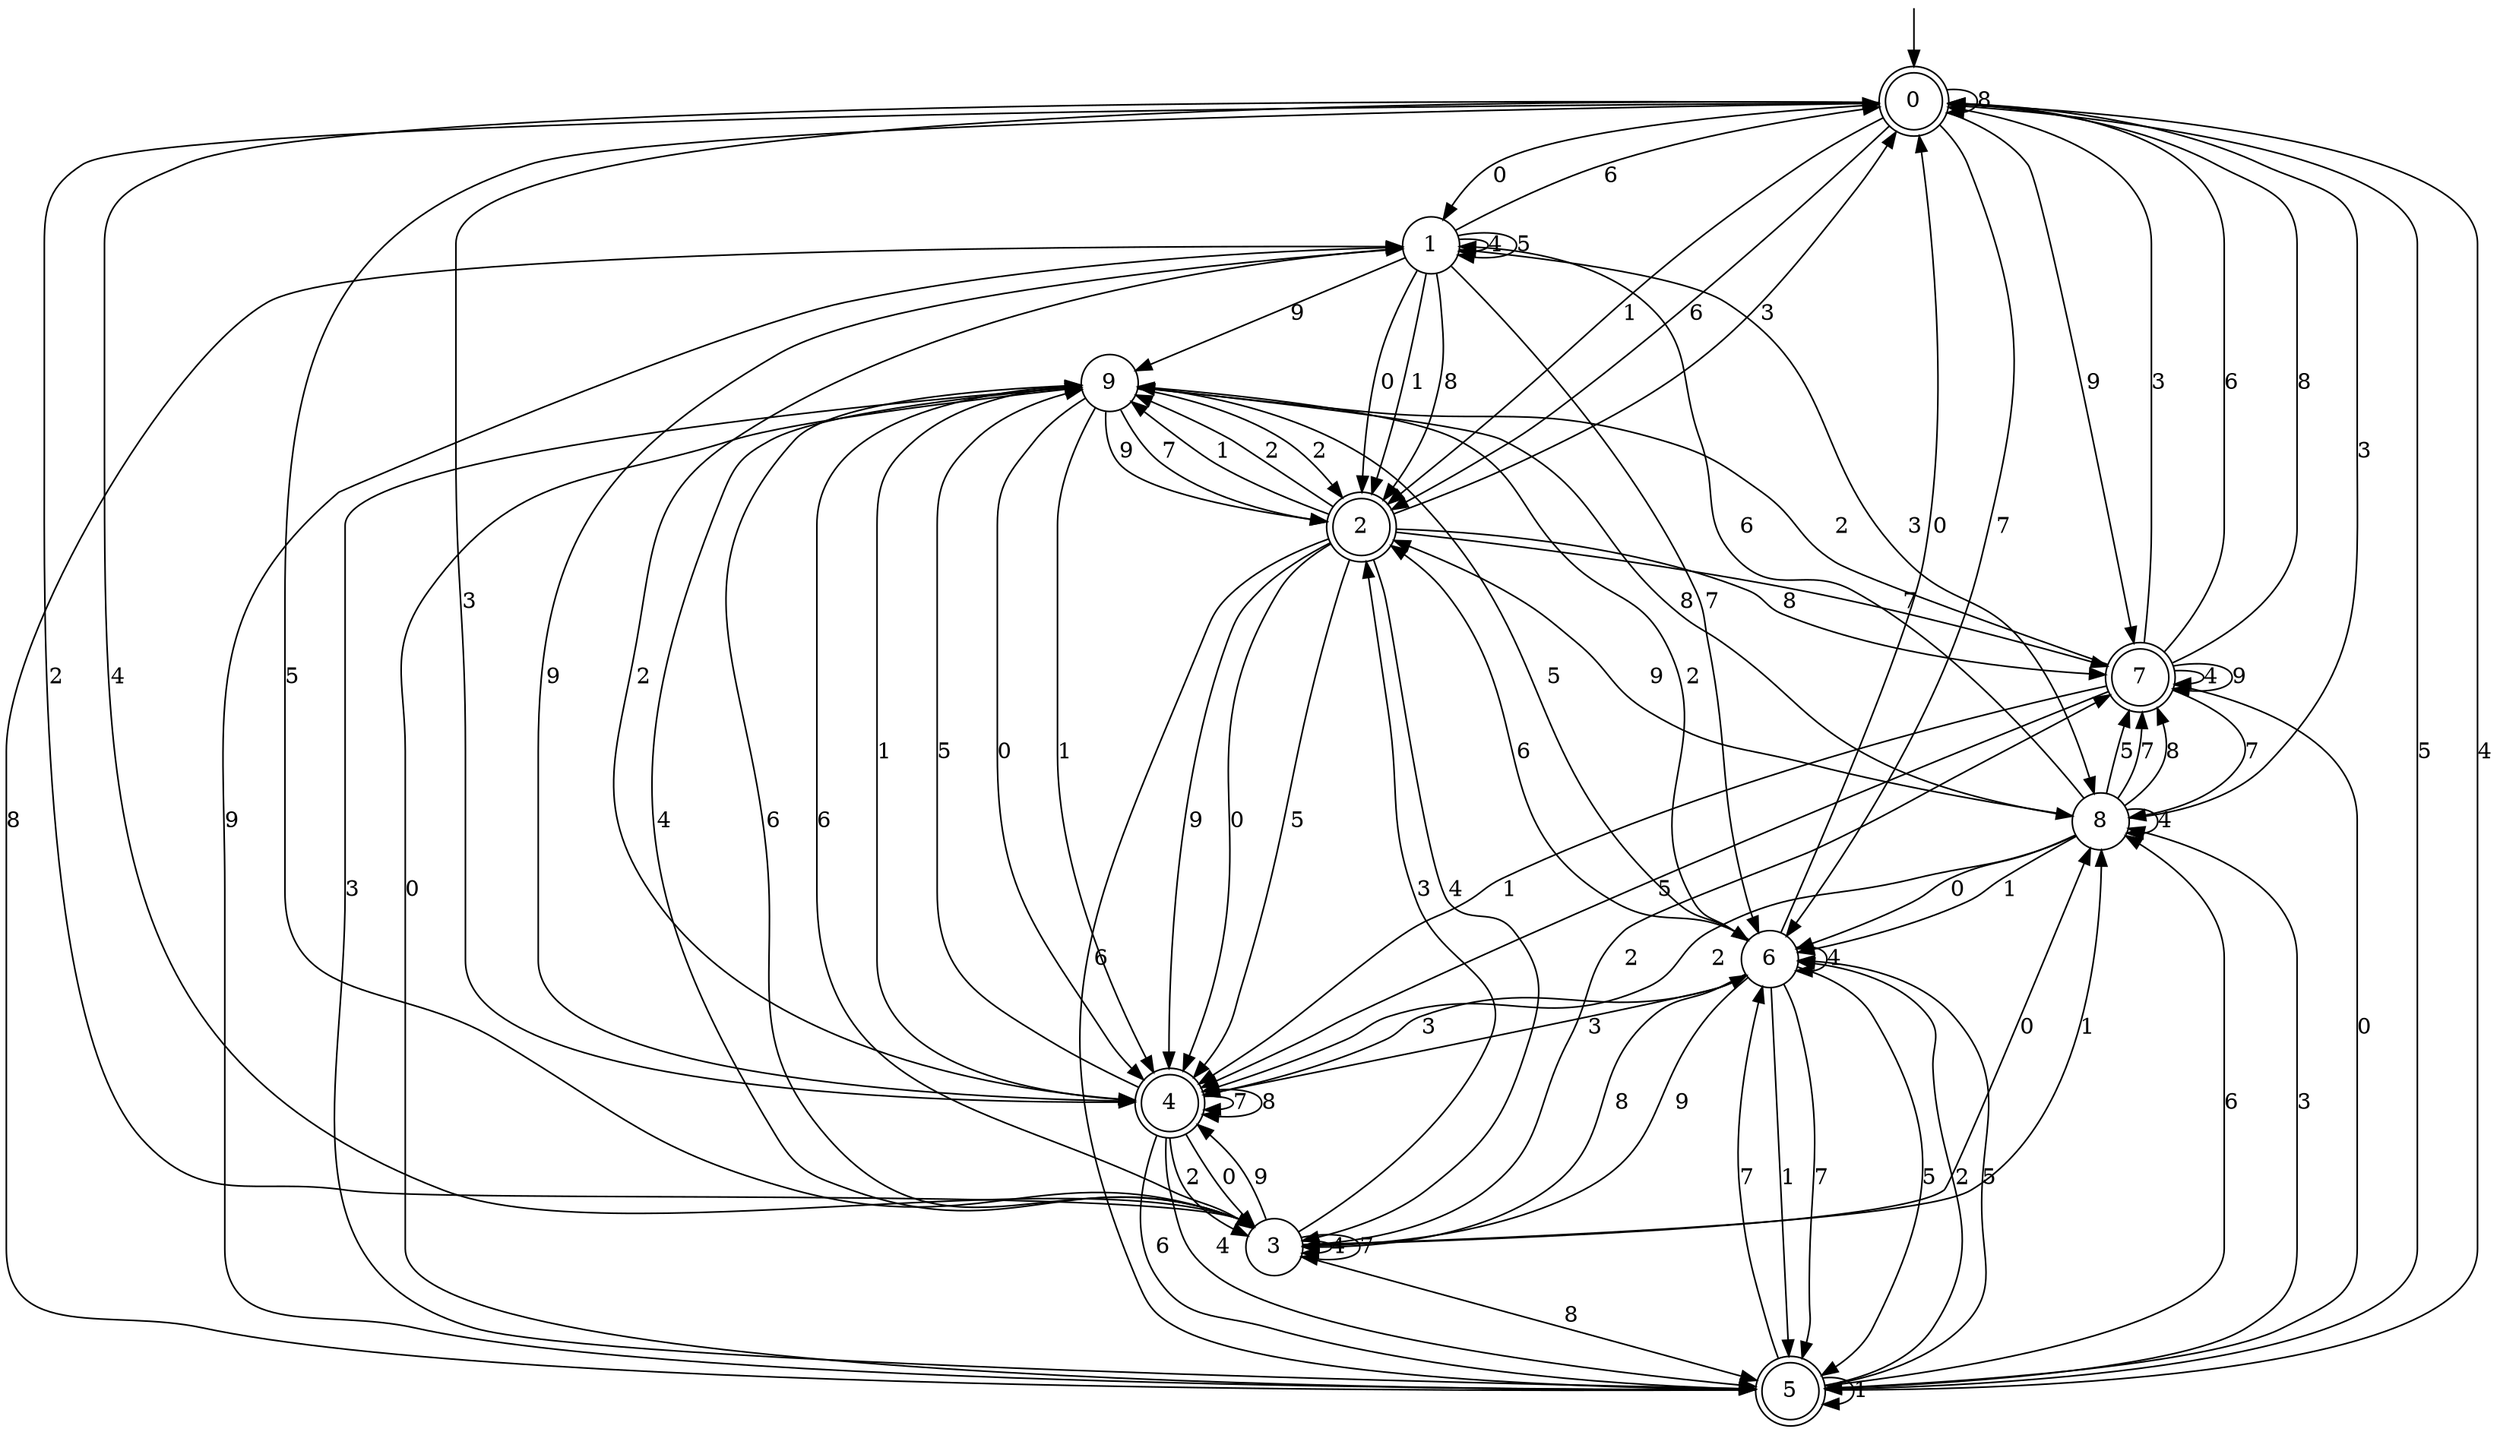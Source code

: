 digraph g {

	s0 [shape="doublecircle" label="0"];
	s1 [shape="circle" label="1"];
	s2 [shape="doublecircle" label="2"];
	s3 [shape="circle" label="3"];
	s4 [shape="doublecircle" label="4"];
	s5 [shape="doublecircle" label="5"];
	s6 [shape="circle" label="6"];
	s7 [shape="doublecircle" label="7"];
	s8 [shape="circle" label="8"];
	s9 [shape="circle" label="9"];
	s0 -> s1 [label="0"];
	s0 -> s2 [label="1"];
	s0 -> s3 [label="2"];
	s0 -> s4 [label="3"];
	s0 -> s3 [label="4"];
	s0 -> s5 [label="5"];
	s0 -> s2 [label="6"];
	s0 -> s6 [label="7"];
	s0 -> s0 [label="8"];
	s0 -> s7 [label="9"];
	s1 -> s2 [label="0"];
	s1 -> s2 [label="1"];
	s1 -> s4 [label="2"];
	s1 -> s8 [label="3"];
	s1 -> s1 [label="4"];
	s1 -> s1 [label="5"];
	s1 -> s0 [label="6"];
	s1 -> s6 [label="7"];
	s1 -> s2 [label="8"];
	s1 -> s9 [label="9"];
	s2 -> s4 [label="0"];
	s2 -> s9 [label="1"];
	s2 -> s9 [label="2"];
	s2 -> s0 [label="3"];
	s2 -> s3 [label="4"];
	s2 -> s4 [label="5"];
	s2 -> s5 [label="6"];
	s2 -> s7 [label="7"];
	s2 -> s7 [label="8"];
	s2 -> s4 [label="9"];
	s3 -> s8 [label="0"];
	s3 -> s8 [label="1"];
	s3 -> s7 [label="2"];
	s3 -> s2 [label="3"];
	s3 -> s3 [label="4"];
	s3 -> s0 [label="5"];
	s3 -> s9 [label="6"];
	s3 -> s3 [label="7"];
	s3 -> s5 [label="8"];
	s3 -> s4 [label="9"];
	s4 -> s3 [label="0"];
	s4 -> s9 [label="1"];
	s4 -> s3 [label="2"];
	s4 -> s6 [label="3"];
	s4 -> s5 [label="4"];
	s4 -> s9 [label="5"];
	s4 -> s5 [label="6"];
	s4 -> s4 [label="7"];
	s4 -> s4 [label="8"];
	s4 -> s1 [label="9"];
	s5 -> s9 [label="0"];
	s5 -> s5 [label="1"];
	s5 -> s6 [label="2"];
	s5 -> s8 [label="3"];
	s5 -> s0 [label="4"];
	s5 -> s6 [label="5"];
	s5 -> s8 [label="6"];
	s5 -> s6 [label="7"];
	s5 -> s1 [label="8"];
	s5 -> s1 [label="9"];
	s6 -> s0 [label="0"];
	s6 -> s5 [label="1"];
	s6 -> s9 [label="2"];
	s6 -> s4 [label="3"];
	s6 -> s6 [label="4"];
	s6 -> s5 [label="5"];
	s6 -> s2 [label="6"];
	s6 -> s5 [label="7"];
	s6 -> s3 [label="8"];
	s6 -> s3 [label="9"];
	s7 -> s5 [label="0"];
	s7 -> s4 [label="1"];
	s7 -> s9 [label="2"];
	s7 -> s0 [label="3"];
	s7 -> s7 [label="4"];
	s7 -> s4 [label="5"];
	s7 -> s0 [label="6"];
	s7 -> s8 [label="7"];
	s7 -> s0 [label="8"];
	s7 -> s7 [label="9"];
	s8 -> s6 [label="0"];
	s8 -> s6 [label="1"];
	s8 -> s4 [label="2"];
	s8 -> s0 [label="3"];
	s8 -> s8 [label="4"];
	s8 -> s7 [label="5"];
	s8 -> s1 [label="6"];
	s8 -> s7 [label="7"];
	s8 -> s7 [label="8"];
	s8 -> s2 [label="9"];
	s9 -> s4 [label="0"];
	s9 -> s4 [label="1"];
	s9 -> s2 [label="2"];
	s9 -> s5 [label="3"];
	s9 -> s3 [label="4"];
	s9 -> s6 [label="5"];
	s9 -> s3 [label="6"];
	s9 -> s2 [label="7"];
	s9 -> s8 [label="8"];
	s9 -> s2 [label="9"];

__start0 [label="" shape="none" width="0" height="0"];
__start0 -> s0;

}
